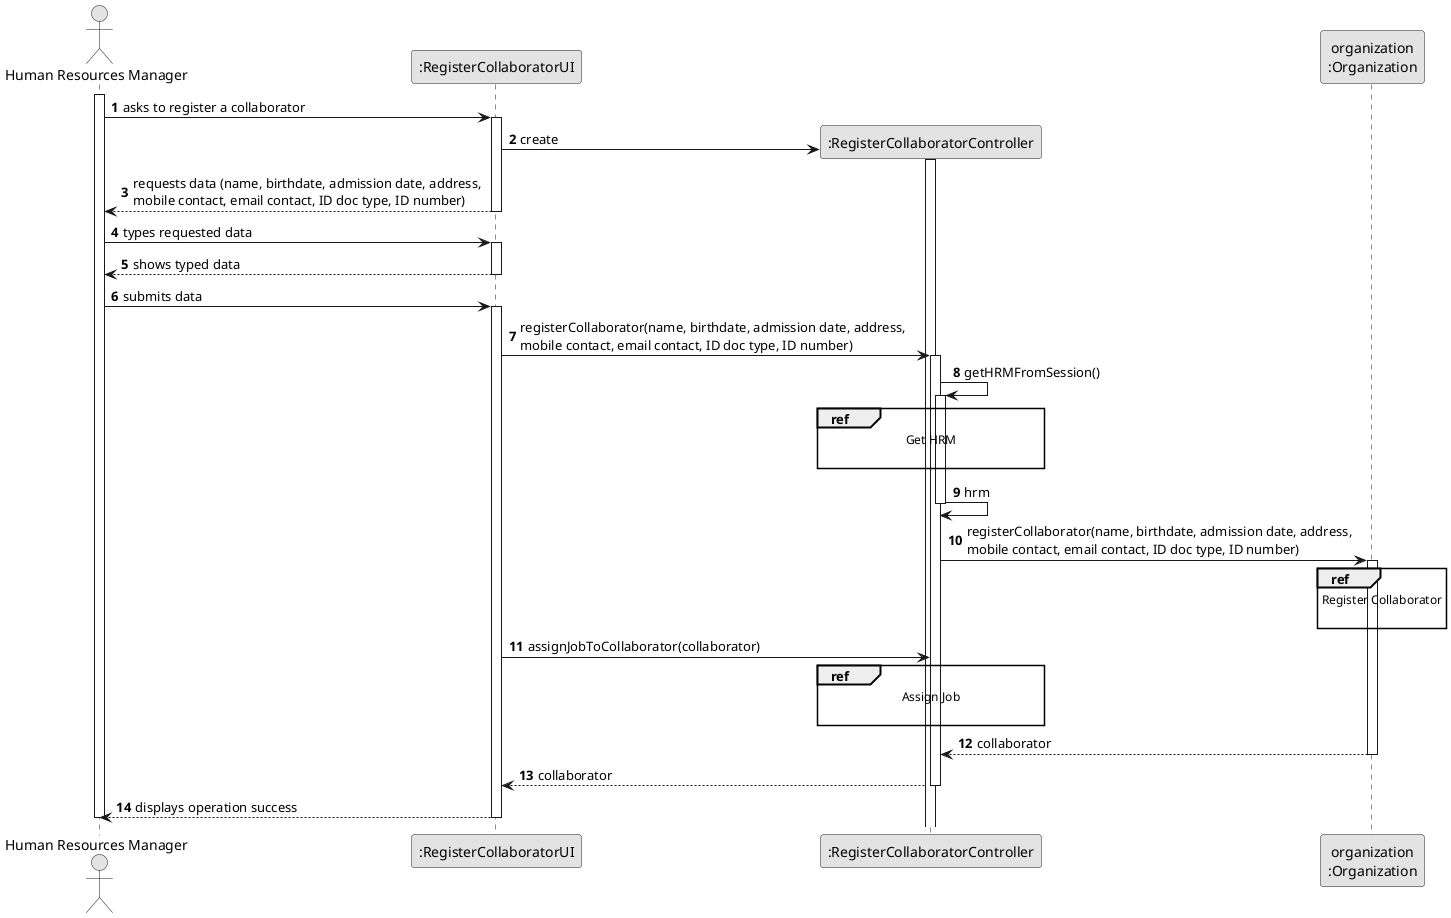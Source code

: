 @startuml
skinparam monochrome true
skinparam packageStyle rectangle
skinparam shadowing false

autonumber

'hide footbox
actor "Human Resources Manager" as ADM
participant ":RegisterCollaboratorUI" as UI
participant ":RegisterCollaboratorController" as CTRL
participant "organization\n:Organization" as ORG

activate ADM

    ADM -> UI : asks to register a collaborator

    activate UI

        UI -> CTRL** : create

        activate CTRL

        UI --> ADM : requests data (name, birthdate, admission date, address, \nmobile contact, email contact, ID doc type, ID number)
    deactivate UI

    ADM -> UI : types requested data
    activate UI

        UI --> ADM : shows typed data
    deactivate UI

    ADM -> UI : submits data
    activate UI

        UI -> CTRL : registerCollaborator(name, birthdate, admission date, address, \nmobile contact, email contact, ID doc type, ID number)
        activate CTRL

            CTRL -> CTRL : getHRMFromSession()
            activate CTRL

                ref over CTRL
                    Get HRM

                end ref
                CTRL -> CTRL : hrm
            deactivate CTRL

  


            CTRL -> ORG: registerCollaborator(name, birthdate, admission date, address, \nmobile contact, email contact, ID doc type, ID number)
            activate ORG



                                ref over ORG
                                    Register Collaborator

                end
                 UI -> CTRL: assignJobToCollaborator(collaborator)

                                                ref over CTRL
                                                    Assign Job

                                end

                ORG --> CTRL : collaborator
            deactivate ORG

            CTRL --> UI: collaborator
            deactivate CTRL
            UI --> ADM: displays operation success
    deactivate UI

deactivate ADM

@enduml